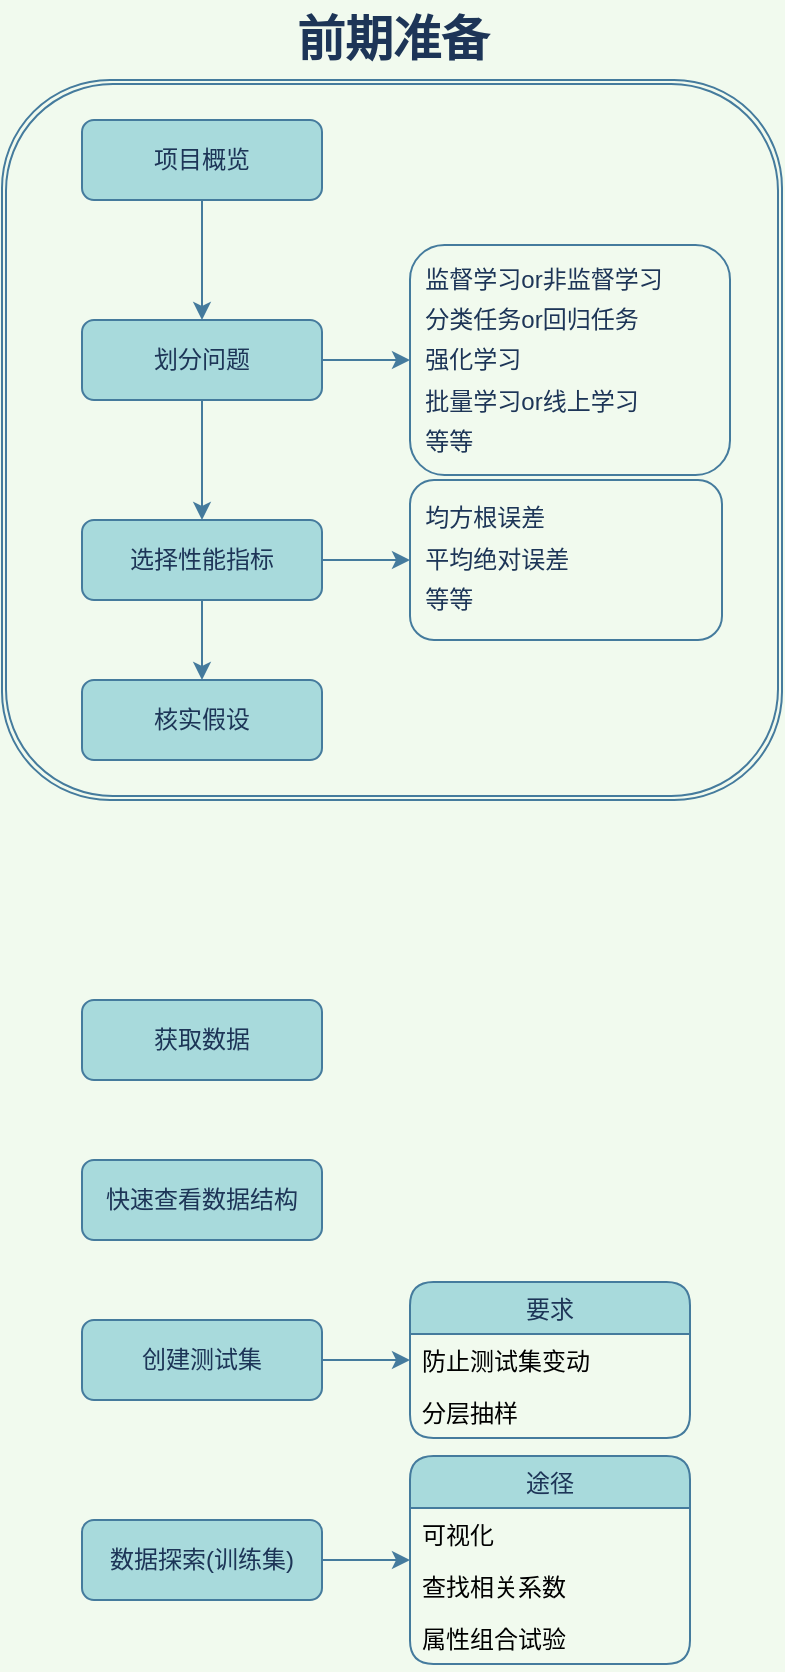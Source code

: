 <mxfile version="14.7.0" type="github">
  <diagram id="C5RBs43oDa-KdzZeNtuy" name="Page-1">
    <mxGraphModel dx="574" dy="462" grid="1" gridSize="10" guides="1" tooltips="1" connect="1" arrows="1" fold="1" page="1" pageScale="1" pageWidth="827" pageHeight="1169" background="#F1FAEE" math="0" shadow="0">
      <root>
        <mxCell id="WIyWlLk6GJQsqaUBKTNV-0" />
        <mxCell id="WIyWlLk6GJQsqaUBKTNV-1" parent="WIyWlLk6GJQsqaUBKTNV-0" />
        <mxCell id="QNo4SgWEC158gKe7zsAP-55" value="" style="shape=ext;double=1;rounded=1;whiteSpace=wrap;html=1;fillColor=none;strokeColor=#457B9D;fontColor=#1D3557;" vertex="1" parent="WIyWlLk6GJQsqaUBKTNV-1">
          <mxGeometry x="120" y="60" width="390" height="360" as="geometry" />
        </mxCell>
        <mxCell id="QNo4SgWEC158gKe7zsAP-37" style="edgeStyle=orthogonalEdgeStyle;rounded=0;orthogonalLoop=1;jettySize=auto;html=1;labelBackgroundColor=#F1FAEE;strokeColor=#457B9D;fontColor=#1D3557;" edge="1" parent="WIyWlLk6GJQsqaUBKTNV-1" source="WIyWlLk6GJQsqaUBKTNV-3">
          <mxGeometry relative="1" as="geometry">
            <mxPoint x="220" y="180" as="targetPoint" />
          </mxGeometry>
        </mxCell>
        <mxCell id="WIyWlLk6GJQsqaUBKTNV-3" value="项目概览" style="rounded=1;whiteSpace=wrap;html=1;fontSize=12;glass=0;strokeWidth=1;shadow=0;fillColor=#A8DADC;strokeColor=#457B9D;fontColor=#1D3557;" parent="WIyWlLk6GJQsqaUBKTNV-1" vertex="1">
          <mxGeometry x="160" y="80" width="120" height="40" as="geometry" />
        </mxCell>
        <mxCell id="QNo4SgWEC158gKe7zsAP-43" style="edgeStyle=orthogonalEdgeStyle;rounded=0;orthogonalLoop=1;jettySize=auto;html=1;entryX=0;entryY=0.5;entryDx=0;entryDy=0;labelBackgroundColor=#F1FAEE;strokeColor=#457B9D;fontColor=#1D3557;" edge="1" parent="WIyWlLk6GJQsqaUBKTNV-1" source="QNo4SgWEC158gKe7zsAP-39" target="QNo4SgWEC158gKe7zsAP-42">
          <mxGeometry relative="1" as="geometry" />
        </mxCell>
        <mxCell id="QNo4SgWEC158gKe7zsAP-47" value="" style="edgeStyle=orthogonalEdgeStyle;rounded=0;orthogonalLoop=1;jettySize=auto;html=1;labelBackgroundColor=#F1FAEE;strokeColor=#457B9D;fontColor=#1D3557;" edge="1" parent="WIyWlLk6GJQsqaUBKTNV-1" source="QNo4SgWEC158gKe7zsAP-39" target="QNo4SgWEC158gKe7zsAP-46">
          <mxGeometry relative="1" as="geometry" />
        </mxCell>
        <mxCell id="QNo4SgWEC158gKe7zsAP-39" value="划分问题" style="rounded=1;whiteSpace=wrap;html=1;fontSize=12;glass=0;strokeWidth=1;shadow=0;fillColor=#A8DADC;strokeColor=#457B9D;fontColor=#1D3557;" vertex="1" parent="WIyWlLk6GJQsqaUBKTNV-1">
          <mxGeometry x="160" y="180" width="120" height="40" as="geometry" />
        </mxCell>
        <mxCell id="QNo4SgWEC158gKe7zsAP-42" value="&lt;table border=&quot;0&quot; width=&quot;100%&quot; style=&quot;width: 100% ; height: 100% ; border-collapse: collapse&quot;&gt;&lt;tbody&gt;&lt;tr&gt;&lt;td style=&quot;line-height: 170%&quot;&gt;&amp;nbsp; 监督学习or非监督学习&lt;br&gt;&amp;nbsp; 分类任务or回归任务&lt;br&gt;&amp;nbsp; 强化学习&lt;br&gt;&amp;nbsp; 批量学习or线上学习&lt;br&gt;&amp;nbsp; 等等&lt;/td&gt;&lt;td align=&quot;center&quot;&gt;&lt;/td&gt;&lt;td align=&quot;center&quot;&gt;&lt;/td&gt;&lt;/tr&gt;&lt;/tbody&gt;&lt;/table&gt;&lt;div style=&quot;text-align: -webkit-center&quot;&gt;&lt;br&gt;&lt;/div&gt;" style="text;html=1;strokeColor=#457B9D;fillColor=none;overflow=fill;rounded=1;fontColor=#1D3557;" vertex="1" parent="WIyWlLk6GJQsqaUBKTNV-1">
          <mxGeometry x="324" y="142.5" width="160" height="115" as="geometry" />
        </mxCell>
        <mxCell id="QNo4SgWEC158gKe7zsAP-50" value="" style="edgeStyle=orthogonalEdgeStyle;rounded=0;orthogonalLoop=1;jettySize=auto;html=1;labelBackgroundColor=#F1FAEE;strokeColor=#457B9D;fontColor=#1D3557;" edge="1" parent="WIyWlLk6GJQsqaUBKTNV-1" source="QNo4SgWEC158gKe7zsAP-46" target="QNo4SgWEC158gKe7zsAP-49">
          <mxGeometry relative="1" as="geometry" />
        </mxCell>
        <mxCell id="QNo4SgWEC158gKe7zsAP-56" value="" style="edgeStyle=orthogonalEdgeStyle;curved=0;rounded=1;sketch=0;orthogonalLoop=1;jettySize=auto;html=1;fontColor=#1D3557;strokeColor=#457B9D;fillColor=#A8DADC;" edge="1" parent="WIyWlLk6GJQsqaUBKTNV-1" source="QNo4SgWEC158gKe7zsAP-46" target="QNo4SgWEC158gKe7zsAP-51">
          <mxGeometry relative="1" as="geometry" />
        </mxCell>
        <mxCell id="QNo4SgWEC158gKe7zsAP-46" value="选择性能指标" style="rounded=1;whiteSpace=wrap;html=1;fontSize=12;glass=0;strokeWidth=1;shadow=0;fillColor=#A8DADC;strokeColor=#457B9D;fontColor=#1D3557;" vertex="1" parent="WIyWlLk6GJQsqaUBKTNV-1">
          <mxGeometry x="160" y="280" width="120" height="40" as="geometry" />
        </mxCell>
        <mxCell id="QNo4SgWEC158gKe7zsAP-49" value="&lt;table border=&quot;0&quot; width=&quot;100%&quot; style=&quot;width: 100% ; height: 100% ; border-collapse: collapse&quot;&gt;&lt;tbody&gt;&lt;tr&gt;&lt;td style=&quot;line-height: 170%&quot;&gt;&amp;nbsp; 均方根误差&lt;br&gt;&amp;nbsp; 平均绝对误差&lt;br&gt;&amp;nbsp; 等等&lt;/td&gt;&lt;td align=&quot;center&quot;&gt;&lt;/td&gt;&lt;td align=&quot;center&quot;&gt;&lt;/td&gt;&lt;/tr&gt;&lt;/tbody&gt;&lt;/table&gt;&lt;div style=&quot;text-align: -webkit-center&quot;&gt;&lt;br&gt;&lt;/div&gt;" style="text;html=1;strokeColor=#457B9D;fillColor=none;overflow=fill;shadow=0;glass=0;rounded=1;sketch=0;fontColor=#1D3557;" vertex="1" parent="WIyWlLk6GJQsqaUBKTNV-1">
          <mxGeometry x="324" y="260" width="156" height="80" as="geometry" />
        </mxCell>
        <mxCell id="QNo4SgWEC158gKe7zsAP-51" value="核实假设" style="rounded=1;whiteSpace=wrap;html=1;fontSize=12;glass=0;strokeWidth=1;shadow=0;fillColor=#A8DADC;strokeColor=#457B9D;fontColor=#1D3557;" vertex="1" parent="WIyWlLk6GJQsqaUBKTNV-1">
          <mxGeometry x="160" y="360" width="120" height="40" as="geometry" />
        </mxCell>
        <mxCell id="QNo4SgWEC158gKe7zsAP-58" value="前期准备" style="text;strokeColor=none;fillColor=none;html=1;fontSize=24;fontStyle=1;verticalAlign=middle;align=center;rounded=1;sketch=0;fontColor=#1D3557;" vertex="1" parent="WIyWlLk6GJQsqaUBKTNV-1">
          <mxGeometry x="265" y="20" width="100" height="40" as="geometry" />
        </mxCell>
        <mxCell id="QNo4SgWEC158gKe7zsAP-60" value="获取数据" style="rounded=1;whiteSpace=wrap;html=1;fontSize=12;glass=0;strokeWidth=1;shadow=0;fillColor=#A8DADC;strokeColor=#457B9D;fontColor=#1D3557;" vertex="1" parent="WIyWlLk6GJQsqaUBKTNV-1">
          <mxGeometry x="160" y="520" width="120" height="40" as="geometry" />
        </mxCell>
        <mxCell id="QNo4SgWEC158gKe7zsAP-61" value="快速查看数据结构" style="rounded=1;whiteSpace=wrap;html=1;fontSize=12;glass=0;strokeWidth=1;shadow=0;fillColor=#A8DADC;strokeColor=#457B9D;fontColor=#1D3557;" vertex="1" parent="WIyWlLk6GJQsqaUBKTNV-1">
          <mxGeometry x="160" y="600" width="120" height="40" as="geometry" />
        </mxCell>
        <mxCell id="QNo4SgWEC158gKe7zsAP-90" style="edgeStyle=orthogonalEdgeStyle;curved=0;rounded=1;sketch=0;orthogonalLoop=1;jettySize=auto;html=1;entryX=0;entryY=0.5;entryDx=0;entryDy=0;fontColor=#1D3557;strokeColor=#457B9D;fillColor=#A8DADC;" edge="1" parent="WIyWlLk6GJQsqaUBKTNV-1" source="QNo4SgWEC158gKe7zsAP-62" target="QNo4SgWEC158gKe7zsAP-74">
          <mxGeometry relative="1" as="geometry" />
        </mxCell>
        <mxCell id="QNo4SgWEC158gKe7zsAP-62" value="创建测试集" style="rounded=1;whiteSpace=wrap;html=1;fontSize=12;glass=0;strokeWidth=1;shadow=0;fillColor=#A8DADC;strokeColor=#457B9D;fontColor=#1D3557;" vertex="1" parent="WIyWlLk6GJQsqaUBKTNV-1">
          <mxGeometry x="160" y="680" width="120" height="40" as="geometry" />
        </mxCell>
        <mxCell id="QNo4SgWEC158gKe7zsAP-74" value="要求" style="swimlane;fontStyle=0;childLayout=stackLayout;horizontal=1;startSize=26;horizontalStack=0;resizeParent=1;resizeParentMax=0;resizeLast=0;collapsible=1;marginBottom=0;rounded=1;sketch=0;fontColor=#1D3557;strokeColor=#457B9D;fillColor=#A8DADC;" vertex="1" parent="WIyWlLk6GJQsqaUBKTNV-1">
          <mxGeometry x="324" y="661" width="140" height="78" as="geometry" />
        </mxCell>
        <mxCell id="QNo4SgWEC158gKe7zsAP-75" value="防止测试集变动" style="text;strokeColor=none;fillColor=none;align=left;verticalAlign=top;spacingLeft=4;spacingRight=4;overflow=hidden;rotatable=0;points=[[0,0.5],[1,0.5]];portConstraint=eastwest;" vertex="1" parent="QNo4SgWEC158gKe7zsAP-74">
          <mxGeometry y="26" width="140" height="26" as="geometry" />
        </mxCell>
        <mxCell id="QNo4SgWEC158gKe7zsAP-76" value="分层抽样" style="text;strokeColor=none;fillColor=none;align=left;verticalAlign=top;spacingLeft=4;spacingRight=4;overflow=hidden;rotatable=0;points=[[0,0.5],[1,0.5]];portConstraint=eastwest;" vertex="1" parent="QNo4SgWEC158gKe7zsAP-74">
          <mxGeometry y="52" width="140" height="26" as="geometry" />
        </mxCell>
        <mxCell id="QNo4SgWEC158gKe7zsAP-88" style="edgeStyle=orthogonalEdgeStyle;curved=0;rounded=1;sketch=0;orthogonalLoop=1;jettySize=auto;html=1;entryX=0;entryY=0.5;entryDx=0;entryDy=0;fontColor=#1D3557;strokeColor=#457B9D;fillColor=#A8DADC;" edge="1" parent="WIyWlLk6GJQsqaUBKTNV-1" source="QNo4SgWEC158gKe7zsAP-79" target="QNo4SgWEC158gKe7zsAP-80">
          <mxGeometry relative="1" as="geometry" />
        </mxCell>
        <mxCell id="QNo4SgWEC158gKe7zsAP-79" value="数据探索(训练集)" style="rounded=1;whiteSpace=wrap;html=1;fontSize=12;glass=0;strokeWidth=1;shadow=0;fillColor=#A8DADC;strokeColor=#457B9D;fontColor=#1D3557;" vertex="1" parent="WIyWlLk6GJQsqaUBKTNV-1">
          <mxGeometry x="160" y="780" width="120" height="40" as="geometry" />
        </mxCell>
        <mxCell id="QNo4SgWEC158gKe7zsAP-80" value="途径" style="swimlane;fontStyle=0;childLayout=stackLayout;horizontal=1;startSize=26;horizontalStack=0;resizeParent=1;resizeParentMax=0;resizeLast=0;collapsible=1;marginBottom=0;rounded=1;sketch=0;fontColor=#1D3557;strokeColor=#457B9D;fillColor=#A8DADC;" vertex="1" parent="WIyWlLk6GJQsqaUBKTNV-1">
          <mxGeometry x="324" y="748" width="140" height="104" as="geometry" />
        </mxCell>
        <mxCell id="QNo4SgWEC158gKe7zsAP-81" value="可视化" style="text;strokeColor=none;fillColor=none;align=left;verticalAlign=top;spacingLeft=4;spacingRight=4;overflow=hidden;rotatable=0;points=[[0,0.5],[1,0.5]];portConstraint=eastwest;" vertex="1" parent="QNo4SgWEC158gKe7zsAP-80">
          <mxGeometry y="26" width="140" height="26" as="geometry" />
        </mxCell>
        <mxCell id="QNo4SgWEC158gKe7zsAP-82" value="查找相关系数" style="text;strokeColor=none;fillColor=none;align=left;verticalAlign=top;spacingLeft=4;spacingRight=4;overflow=hidden;rotatable=0;points=[[0,0.5],[1,0.5]];portConstraint=eastwest;" vertex="1" parent="QNo4SgWEC158gKe7zsAP-80">
          <mxGeometry y="52" width="140" height="26" as="geometry" />
        </mxCell>
        <mxCell id="QNo4SgWEC158gKe7zsAP-83" value="属性组合试验" style="text;strokeColor=none;fillColor=none;align=left;verticalAlign=top;spacingLeft=4;spacingRight=4;overflow=hidden;rotatable=0;points=[[0,0.5],[1,0.5]];portConstraint=eastwest;" vertex="1" parent="QNo4SgWEC158gKe7zsAP-80">
          <mxGeometry y="78" width="140" height="26" as="geometry" />
        </mxCell>
      </root>
    </mxGraphModel>
  </diagram>
</mxfile>
